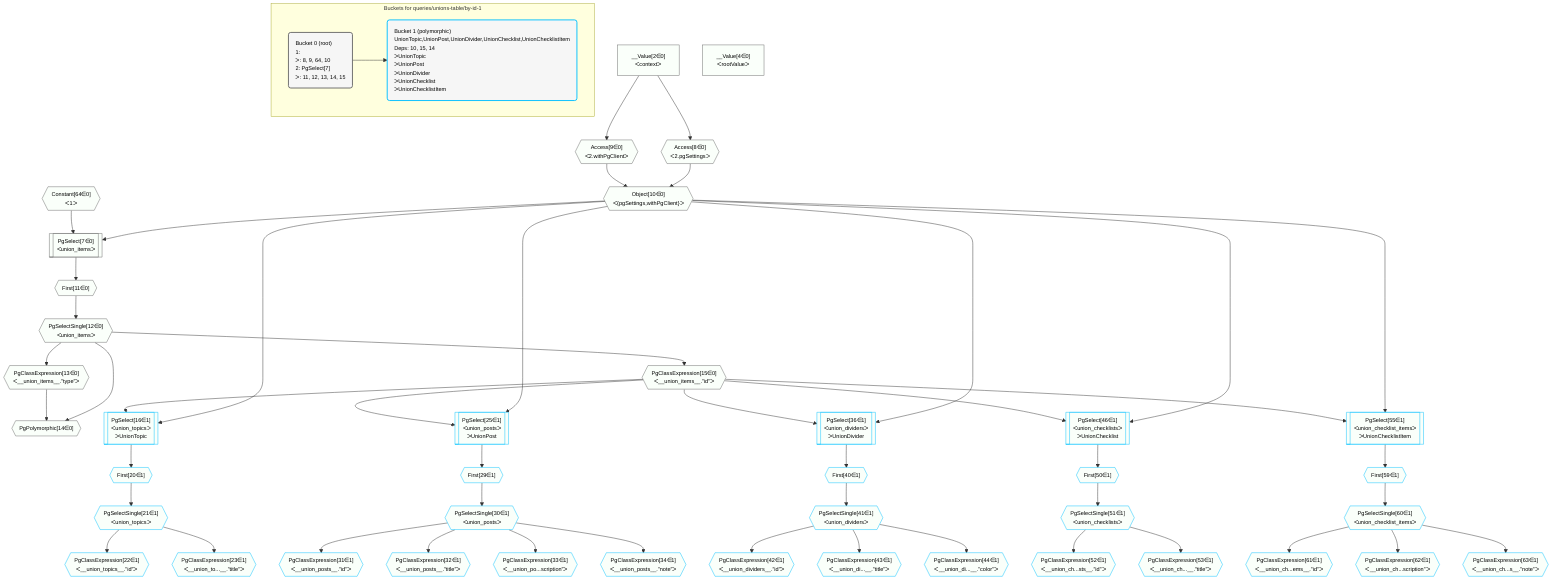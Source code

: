 %%{init: {'themeVariables': { 'fontSize': '12px'}}}%%
graph TD
    classDef path fill:#eee,stroke:#000,color:#000
    classDef plan fill:#fff,stroke-width:1px,color:#000
    classDef itemplan fill:#fff,stroke-width:2px,color:#000
    classDef unbatchedplan fill:#dff,stroke-width:1px,color:#000
    classDef sideeffectplan fill:#fcc,stroke-width:2px,color:#000
    classDef bucket fill:#f6f6f6,color:#000,stroke-width:2px,text-align:left


    %% plan dependencies
    PgSelect7[["PgSelect[7∈0]<br />ᐸunion_itemsᐳ"]]:::plan
    Object10{{"Object[10∈0]<br />ᐸ{pgSettings,withPgClient}ᐳ"}}:::plan
    Constant64{{"Constant[64∈0]<br />ᐸ1ᐳ"}}:::plan
    Object10 & Constant64 --> PgSelect7
    Access8{{"Access[8∈0]<br />ᐸ2.pgSettingsᐳ"}}:::plan
    Access9{{"Access[9∈0]<br />ᐸ2.withPgClientᐳ"}}:::plan
    Access8 & Access9 --> Object10
    PgPolymorphic14{{"PgPolymorphic[14∈0]"}}:::plan
    PgSelectSingle12{{"PgSelectSingle[12∈0]<br />ᐸunion_itemsᐳ"}}:::plan
    PgClassExpression13{{"PgClassExpression[13∈0]<br />ᐸ__union_items__.”type”ᐳ"}}:::plan
    PgSelectSingle12 & PgClassExpression13 --> PgPolymorphic14
    __Value2["__Value[2∈0]<br />ᐸcontextᐳ"]:::plan
    __Value2 --> Access8
    __Value2 --> Access9
    First11{{"First[11∈0]"}}:::plan
    PgSelect7 --> First11
    First11 --> PgSelectSingle12
    PgSelectSingle12 --> PgClassExpression13
    PgClassExpression15{{"PgClassExpression[15∈0]<br />ᐸ__union_items__.”id”ᐳ"}}:::plan
    PgSelectSingle12 --> PgClassExpression15
    __Value4["__Value[4∈0]<br />ᐸrootValueᐳ"]:::plan
    PgSelect16[["PgSelect[16∈1]<br />ᐸunion_topicsᐳ<br />ᐳUnionTopic"]]:::plan
    Object10 & PgClassExpression15 --> PgSelect16
    PgSelect25[["PgSelect[25∈1]<br />ᐸunion_postsᐳ<br />ᐳUnionPost"]]:::plan
    Object10 & PgClassExpression15 --> PgSelect25
    PgSelect36[["PgSelect[36∈1]<br />ᐸunion_dividersᐳ<br />ᐳUnionDivider"]]:::plan
    Object10 & PgClassExpression15 --> PgSelect36
    PgSelect46[["PgSelect[46∈1]<br />ᐸunion_checklistsᐳ<br />ᐳUnionChecklist"]]:::plan
    Object10 & PgClassExpression15 --> PgSelect46
    PgSelect55[["PgSelect[55∈1]<br />ᐸunion_checklist_itemsᐳ<br />ᐳUnionChecklistItem"]]:::plan
    Object10 & PgClassExpression15 --> PgSelect55
    First20{{"First[20∈1]"}}:::plan
    PgSelect16 --> First20
    PgSelectSingle21{{"PgSelectSingle[21∈1]<br />ᐸunion_topicsᐳ"}}:::plan
    First20 --> PgSelectSingle21
    PgClassExpression22{{"PgClassExpression[22∈1]<br />ᐸ__union_topics__.”id”ᐳ"}}:::plan
    PgSelectSingle21 --> PgClassExpression22
    PgClassExpression23{{"PgClassExpression[23∈1]<br />ᐸ__union_to...__.”title”ᐳ"}}:::plan
    PgSelectSingle21 --> PgClassExpression23
    First29{{"First[29∈1]"}}:::plan
    PgSelect25 --> First29
    PgSelectSingle30{{"PgSelectSingle[30∈1]<br />ᐸunion_postsᐳ"}}:::plan
    First29 --> PgSelectSingle30
    PgClassExpression31{{"PgClassExpression[31∈1]<br />ᐸ__union_posts__.”id”ᐳ"}}:::plan
    PgSelectSingle30 --> PgClassExpression31
    PgClassExpression32{{"PgClassExpression[32∈1]<br />ᐸ__union_posts__.”title”ᐳ"}}:::plan
    PgSelectSingle30 --> PgClassExpression32
    PgClassExpression33{{"PgClassExpression[33∈1]<br />ᐸ__union_po...scription”ᐳ"}}:::plan
    PgSelectSingle30 --> PgClassExpression33
    PgClassExpression34{{"PgClassExpression[34∈1]<br />ᐸ__union_posts__.”note”ᐳ"}}:::plan
    PgSelectSingle30 --> PgClassExpression34
    First40{{"First[40∈1]"}}:::plan
    PgSelect36 --> First40
    PgSelectSingle41{{"PgSelectSingle[41∈1]<br />ᐸunion_dividersᐳ"}}:::plan
    First40 --> PgSelectSingle41
    PgClassExpression42{{"PgClassExpression[42∈1]<br />ᐸ__union_dividers__.”id”ᐳ"}}:::plan
    PgSelectSingle41 --> PgClassExpression42
    PgClassExpression43{{"PgClassExpression[43∈1]<br />ᐸ__union_di...__.”title”ᐳ"}}:::plan
    PgSelectSingle41 --> PgClassExpression43
    PgClassExpression44{{"PgClassExpression[44∈1]<br />ᐸ__union_di...__.”color”ᐳ"}}:::plan
    PgSelectSingle41 --> PgClassExpression44
    First50{{"First[50∈1]"}}:::plan
    PgSelect46 --> First50
    PgSelectSingle51{{"PgSelectSingle[51∈1]<br />ᐸunion_checklistsᐳ"}}:::plan
    First50 --> PgSelectSingle51
    PgClassExpression52{{"PgClassExpression[52∈1]<br />ᐸ__union_ch...sts__.”id”ᐳ"}}:::plan
    PgSelectSingle51 --> PgClassExpression52
    PgClassExpression53{{"PgClassExpression[53∈1]<br />ᐸ__union_ch...__.”title”ᐳ"}}:::plan
    PgSelectSingle51 --> PgClassExpression53
    First59{{"First[59∈1]"}}:::plan
    PgSelect55 --> First59
    PgSelectSingle60{{"PgSelectSingle[60∈1]<br />ᐸunion_checklist_itemsᐳ"}}:::plan
    First59 --> PgSelectSingle60
    PgClassExpression61{{"PgClassExpression[61∈1]<br />ᐸ__union_ch...ems__.”id”ᐳ"}}:::plan
    PgSelectSingle60 --> PgClassExpression61
    PgClassExpression62{{"PgClassExpression[62∈1]<br />ᐸ__union_ch...scription”ᐳ"}}:::plan
    PgSelectSingle60 --> PgClassExpression62
    PgClassExpression63{{"PgClassExpression[63∈1]<br />ᐸ__union_ch...s__.”note”ᐳ"}}:::plan
    PgSelectSingle60 --> PgClassExpression63

    %% define steps

    subgraph "Buckets for queries/unions-table/by-id-1"
    Bucket0("Bucket 0 (root)<br />1: <br />ᐳ: 8, 9, 64, 10<br />2: PgSelect[7]<br />ᐳ: 11, 12, 13, 14, 15"):::bucket
    classDef bucket0 stroke:#696969
    class Bucket0,__Value2,__Value4,PgSelect7,Access8,Access9,Object10,First11,PgSelectSingle12,PgClassExpression13,PgPolymorphic14,PgClassExpression15,Constant64 bucket0
    Bucket1("Bucket 1 (polymorphic)<br />UnionTopic,UnionPost,UnionDivider,UnionChecklist,UnionChecklistItem<br />Deps: 10, 15, 14<br />ᐳUnionTopic<br />ᐳUnionPost<br />ᐳUnionDivider<br />ᐳUnionChecklist<br />ᐳUnionChecklistItem"):::bucket
    classDef bucket1 stroke:#00bfff
    class Bucket1,PgSelect16,First20,PgSelectSingle21,PgClassExpression22,PgClassExpression23,PgSelect25,First29,PgSelectSingle30,PgClassExpression31,PgClassExpression32,PgClassExpression33,PgClassExpression34,PgSelect36,First40,PgSelectSingle41,PgClassExpression42,PgClassExpression43,PgClassExpression44,PgSelect46,First50,PgSelectSingle51,PgClassExpression52,PgClassExpression53,PgSelect55,First59,PgSelectSingle60,PgClassExpression61,PgClassExpression62,PgClassExpression63 bucket1
    Bucket0 --> Bucket1
    classDef unary fill:#fafffa,borderWidth:8px
    class PgSelect7,Object10,PgPolymorphic14,Access8,Access9,First11,PgSelectSingle12,PgClassExpression13,PgClassExpression15,__Value2,__Value4,Constant64,PgSelect16,PgSelect25,PgSelect36,PgSelect46,PgSelect55,First20,PgSelectSingle21,PgClassExpression22,PgClassExpression23,First29,PgSelectSingle30,PgClassExpression31,PgClassExpression32,PgClassExpression33,PgClassExpression34,First40,PgSelectSingle41,PgClassExpression42,PgClassExpression43,PgClassExpression44,First50,PgSelectSingle51,PgClassExpression52,PgClassExpression53,First59,PgSelectSingle60,PgClassExpression61,PgClassExpression62,PgClassExpression63 unary
    end